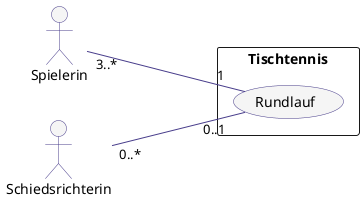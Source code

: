 @startuml
skinparam DefaultFontName "Lucida Sans Typewriter"

skinparam UseCase{
    BorderColor DarkSlateBlue
    BackgroundColor whitesmoke
}
skinparam Note{
    BorderColor DarkSlateBlue
    BackgroundColor LightYellow
}

skinparam Actor{
    BorderColor DarkSlateBlue
    BackgroundColor whitesmoke
}

skinparam ArrowColor DarkSlateBlue

'Generell zum Lesen von Use-Case-Diagrammen einfacher:
left to right direction

actor :Spielerin: as player
actor :Schiedsrichterin: as referee

rectangle Tischtennis {
usecase (Rundlauf) as rundlauf

'Multiplizitäten werden an den Assoziatoinen angegeben
player "3..*" --- "1" rundlauf
referee "0..*" --- "0..1" rundlauf
}	  

@enduml
